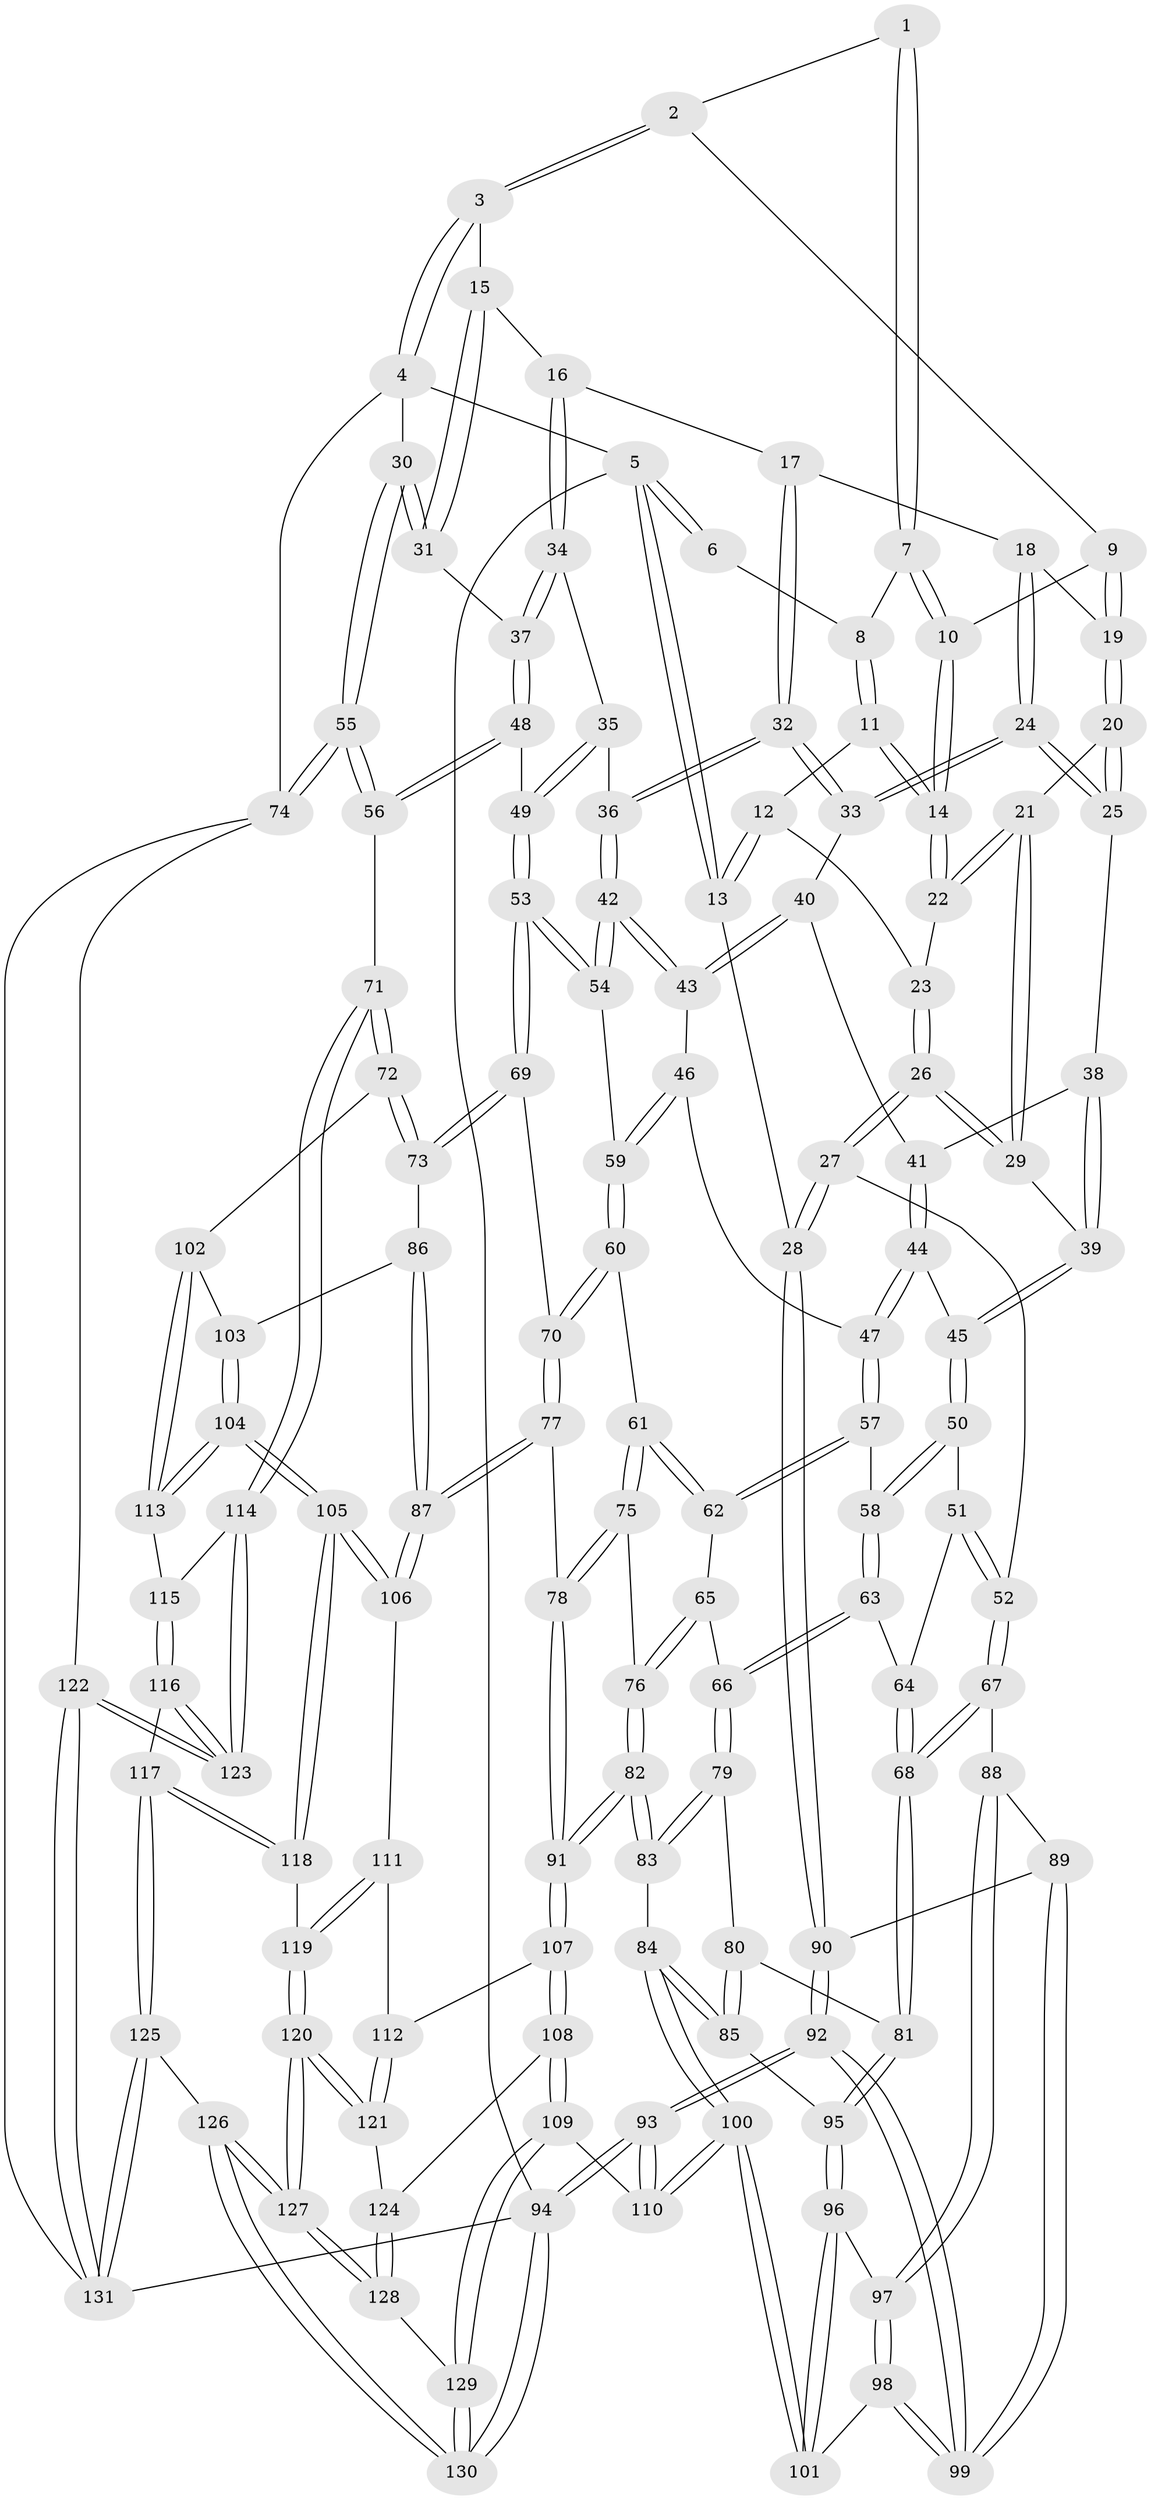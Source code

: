 // Generated by graph-tools (version 1.1) at 2025/38/03/09/25 02:38:54]
// undirected, 131 vertices, 324 edges
graph export_dot {
graph [start="1"]
  node [color=gray90,style=filled];
  1 [pos="+0.2776039069574592+0"];
  2 [pos="+0.43261782878087285+0"];
  3 [pos="+0.9305534413481268+0"];
  4 [pos="+1+0"];
  5 [pos="+0+0"];
  6 [pos="+0.05103381641592416+0"];
  7 [pos="+0.2552240987719829+0.03152834443566804"];
  8 [pos="+0.11999163093398864+0"];
  9 [pos="+0.41840043092760393+0"];
  10 [pos="+0.26125375490700653+0.05152479223810026"];
  11 [pos="+0.12972833306608883+0"];
  12 [pos="+0.11986961049031451+0.04711898450838614"];
  13 [pos="+0+0.26003513868679606"];
  14 [pos="+0.2506558709684952+0.07966880959836434"];
  15 [pos="+0.8087913780639213+0"];
  16 [pos="+0.727824533077036+0.042837206141943356"];
  17 [pos="+0.7137950214507237+0.054741178035582524"];
  18 [pos="+0.5660336240124337+0.08717646179063815"];
  19 [pos="+0.42813755311854435+0.02826527912094288"];
  20 [pos="+0.39942735506548116+0.12093614148368156"];
  21 [pos="+0.28295122685163343+0.14430014808702046"];
  22 [pos="+0.25322674131516054+0.10962570410066776"];
  23 [pos="+0.14950204672281908+0.11300239359046294"];
  24 [pos="+0.4969976042091375+0.2142797405505829"];
  25 [pos="+0.42165960337735936+0.1567797098439302"];
  26 [pos="+0.08180816898545998+0.24409535077418726"];
  27 [pos="+0+0.32857994296509946"];
  28 [pos="+0+0.3191681094808352"];
  29 [pos="+0.24218324616516268+0.2547242630327233"];
  30 [pos="+1+0.07083715668423023"];
  31 [pos="+0.8458675126593929+0.268789195122283"];
  32 [pos="+0.610888829968703+0.2482837873817566"];
  33 [pos="+0.5023563986544957+0.22307548613500414"];
  34 [pos="+0.7654755652512214+0.2870462832797804"];
  35 [pos="+0.7310088418844896+0.29376162273476686"];
  36 [pos="+0.6278322389153257+0.27976040425118787"];
  37 [pos="+0.8214582834919449+0.30698193530465673"];
  38 [pos="+0.35877762635494675+0.2609080710887445"];
  39 [pos="+0.25567675206515766+0.2728159741911367"];
  40 [pos="+0.48773690565405625+0.2510185852831132"];
  41 [pos="+0.4115771109430831+0.30856561774139546"];
  42 [pos="+0.6018686348821635+0.3966444253864198"];
  43 [pos="+0.5021302670120479+0.3497690356277302"];
  44 [pos="+0.40325122830535015+0.346200920100901"];
  45 [pos="+0.2702070714066976+0.34621255964561193"];
  46 [pos="+0.43681770345716003+0.3883715567050637"];
  47 [pos="+0.4263188764152685+0.3918702794300948"];
  48 [pos="+0.8486829292235756+0.37147580120368134"];
  49 [pos="+0.7010979794851916+0.45222273975893207"];
  50 [pos="+0.26420561751542243+0.3710950068906554"];
  51 [pos="+0.24104098177384042+0.39036195240513016"];
  52 [pos="+0+0.4095401102520597"];
  53 [pos="+0.6881665958274917+0.4641374771165513"];
  54 [pos="+0.6056987025235891+0.4172233153759425"];
  55 [pos="+1+0.551066140520318"];
  56 [pos="+1+0.5514953412196373"];
  57 [pos="+0.420176122213265+0.41737294911754236"];
  58 [pos="+0.33103641293687325+0.43942890920261257"];
  59 [pos="+0.5861250838066504+0.43190164673289483"];
  60 [pos="+0.5203222415388941+0.49762971901821557"];
  61 [pos="+0.5151136049566413+0.5003524266121925"];
  62 [pos="+0.45403110572870525+0.48510802257467334"];
  63 [pos="+0.32015578602573913+0.5213979378171731"];
  64 [pos="+0.2294614242655378+0.4615951539064505"];
  65 [pos="+0.41271011234541294+0.5230338970260059"];
  66 [pos="+0.3239319649387152+0.5384019638500772"];
  67 [pos="+0.1339169387745283+0.5657246779477103"];
  68 [pos="+0.13637651331186723+0.5665230335816642"];
  69 [pos="+0.709133049928009+0.532822478141128"];
  70 [pos="+0.5983284609319025+0.5559965420960301"];
  71 [pos="+1+0.5724356268406696"];
  72 [pos="+0.8593648638537613+0.5986480282715506"];
  73 [pos="+0.7097491818174494+0.5337864772375839"];
  74 [pos="+1+0.8352040399709485"];
  75 [pos="+0.5143659498439559+0.5233961253287767"];
  76 [pos="+0.436608870280963+0.6078447946945392"];
  77 [pos="+0.5585839286697764+0.6500043643792015"];
  78 [pos="+0.5406046551145093+0.6499029818907152"];
  79 [pos="+0.32208970643777396+0.5420204276023124"];
  80 [pos="+0.27337563033079076+0.5625790715170929"];
  81 [pos="+0.1598155822684134+0.5845225551697243"];
  82 [pos="+0.43237191678157705+0.6823375258601494"];
  83 [pos="+0.3703587393173296+0.655709046099066"];
  84 [pos="+0.3072022886504464+0.6762192267797555"];
  85 [pos="+0.29287461933559034+0.6640532296095639"];
  86 [pos="+0.6460228769555466+0.6478426326157055"];
  87 [pos="+0.6127623682106935+0.6654562898473666"];
  88 [pos="+0.08607771331856616+0.6196689279068239"];
  89 [pos="+0.0628063660321539+0.6374061835377395"];
  90 [pos="+0+0.6055409719025656"];
  91 [pos="+0.4513012208319473+0.7020405759664211"];
  92 [pos="+0+1"];
  93 [pos="+0+1"];
  94 [pos="+0+1"];
  95 [pos="+0.1707678214833798+0.6123966050556101"];
  96 [pos="+0.17802044139127102+0.681948236091835"];
  97 [pos="+0.09277309452982724+0.7138737235146815"];
  98 [pos="+0.07934475233664762+0.7322126308733717"];
  99 [pos="+0+0.78101823637509"];
  100 [pos="+0.22909881291717776+0.8015916087782009"];
  101 [pos="+0.20534878145158256+0.760146094119228"];
  102 [pos="+0.7939704262639119+0.6732652724401954"];
  103 [pos="+0.6744112499410223+0.6638765816290744"];
  104 [pos="+0.7357993579283164+0.7644116375772472"];
  105 [pos="+0.7084275892020082+0.7829403149427774"];
  106 [pos="+0.6233578292268999+0.7192907393657555"];
  107 [pos="+0.4491219704544611+0.7677735580039231"];
  108 [pos="+0.43885221049225626+0.7838256638899903"];
  109 [pos="+0.305821630966659+0.8439960506208763"];
  110 [pos="+0.23199863814365054+0.8229275697211692"];
  111 [pos="+0.5803750991443898+0.7868332987975868"];
  112 [pos="+0.5270096472938254+0.7888233031972302"];
  113 [pos="+0.756324803281187+0.7575983112642354"];
  114 [pos="+0.8773765637375148+0.80411654184864"];
  115 [pos="+0.7596093922255917+0.760108635545199"];
  116 [pos="+0.8158485099279297+0.9179255806596824"];
  117 [pos="+0.7369937551182071+0.9112706811035718"];
  118 [pos="+0.6737226310598516+0.8581680372141933"];
  119 [pos="+0.6594581830892597+0.8609549657670793"];
  120 [pos="+0.6063886280630384+0.9064771266278903"];
  121 [pos="+0.5732021209190445+0.8908750881681409"];
  122 [pos="+0.8684232631295851+0.9350661006959522"];
  123 [pos="+0.8681472712765491+0.9347249943015348"];
  124 [pos="+0.4766201475608275+0.8879680893777221"];
  125 [pos="+0.5817038825575928+1"];
  126 [pos="+0.5585484542336855+1"];
  127 [pos="+0.5516221395446839+1"];
  128 [pos="+0.4628062165204931+0.9678281760596222"];
  129 [pos="+0.33692895144918816+0.9246286309748949"];
  130 [pos="+0.24365793982359804+1"];
  131 [pos="+0.8609112624684446+1"];
  1 -- 2;
  1 -- 7;
  1 -- 7;
  2 -- 3;
  2 -- 3;
  2 -- 9;
  3 -- 4;
  3 -- 4;
  3 -- 15;
  4 -- 5;
  4 -- 30;
  4 -- 74;
  5 -- 6;
  5 -- 6;
  5 -- 13;
  5 -- 13;
  5 -- 94;
  6 -- 8;
  7 -- 8;
  7 -- 10;
  7 -- 10;
  8 -- 11;
  8 -- 11;
  9 -- 10;
  9 -- 19;
  9 -- 19;
  10 -- 14;
  10 -- 14;
  11 -- 12;
  11 -- 14;
  11 -- 14;
  12 -- 13;
  12 -- 13;
  12 -- 23;
  13 -- 28;
  14 -- 22;
  14 -- 22;
  15 -- 16;
  15 -- 31;
  15 -- 31;
  16 -- 17;
  16 -- 34;
  16 -- 34;
  17 -- 18;
  17 -- 32;
  17 -- 32;
  18 -- 19;
  18 -- 24;
  18 -- 24;
  19 -- 20;
  19 -- 20;
  20 -- 21;
  20 -- 25;
  20 -- 25;
  21 -- 22;
  21 -- 22;
  21 -- 29;
  21 -- 29;
  22 -- 23;
  23 -- 26;
  23 -- 26;
  24 -- 25;
  24 -- 25;
  24 -- 33;
  24 -- 33;
  25 -- 38;
  26 -- 27;
  26 -- 27;
  26 -- 29;
  26 -- 29;
  27 -- 28;
  27 -- 28;
  27 -- 52;
  28 -- 90;
  28 -- 90;
  29 -- 39;
  30 -- 31;
  30 -- 31;
  30 -- 55;
  30 -- 55;
  31 -- 37;
  32 -- 33;
  32 -- 33;
  32 -- 36;
  32 -- 36;
  33 -- 40;
  34 -- 35;
  34 -- 37;
  34 -- 37;
  35 -- 36;
  35 -- 49;
  35 -- 49;
  36 -- 42;
  36 -- 42;
  37 -- 48;
  37 -- 48;
  38 -- 39;
  38 -- 39;
  38 -- 41;
  39 -- 45;
  39 -- 45;
  40 -- 41;
  40 -- 43;
  40 -- 43;
  41 -- 44;
  41 -- 44;
  42 -- 43;
  42 -- 43;
  42 -- 54;
  42 -- 54;
  43 -- 46;
  44 -- 45;
  44 -- 47;
  44 -- 47;
  45 -- 50;
  45 -- 50;
  46 -- 47;
  46 -- 59;
  46 -- 59;
  47 -- 57;
  47 -- 57;
  48 -- 49;
  48 -- 56;
  48 -- 56;
  49 -- 53;
  49 -- 53;
  50 -- 51;
  50 -- 58;
  50 -- 58;
  51 -- 52;
  51 -- 52;
  51 -- 64;
  52 -- 67;
  52 -- 67;
  53 -- 54;
  53 -- 54;
  53 -- 69;
  53 -- 69;
  54 -- 59;
  55 -- 56;
  55 -- 56;
  55 -- 74;
  55 -- 74;
  56 -- 71;
  57 -- 58;
  57 -- 62;
  57 -- 62;
  58 -- 63;
  58 -- 63;
  59 -- 60;
  59 -- 60;
  60 -- 61;
  60 -- 70;
  60 -- 70;
  61 -- 62;
  61 -- 62;
  61 -- 75;
  61 -- 75;
  62 -- 65;
  63 -- 64;
  63 -- 66;
  63 -- 66;
  64 -- 68;
  64 -- 68;
  65 -- 66;
  65 -- 76;
  65 -- 76;
  66 -- 79;
  66 -- 79;
  67 -- 68;
  67 -- 68;
  67 -- 88;
  68 -- 81;
  68 -- 81;
  69 -- 70;
  69 -- 73;
  69 -- 73;
  70 -- 77;
  70 -- 77;
  71 -- 72;
  71 -- 72;
  71 -- 114;
  71 -- 114;
  72 -- 73;
  72 -- 73;
  72 -- 102;
  73 -- 86;
  74 -- 122;
  74 -- 131;
  75 -- 76;
  75 -- 78;
  75 -- 78;
  76 -- 82;
  76 -- 82;
  77 -- 78;
  77 -- 87;
  77 -- 87;
  78 -- 91;
  78 -- 91;
  79 -- 80;
  79 -- 83;
  79 -- 83;
  80 -- 81;
  80 -- 85;
  80 -- 85;
  81 -- 95;
  81 -- 95;
  82 -- 83;
  82 -- 83;
  82 -- 91;
  82 -- 91;
  83 -- 84;
  84 -- 85;
  84 -- 85;
  84 -- 100;
  84 -- 100;
  85 -- 95;
  86 -- 87;
  86 -- 87;
  86 -- 103;
  87 -- 106;
  87 -- 106;
  88 -- 89;
  88 -- 97;
  88 -- 97;
  89 -- 90;
  89 -- 99;
  89 -- 99;
  90 -- 92;
  90 -- 92;
  91 -- 107;
  91 -- 107;
  92 -- 93;
  92 -- 93;
  92 -- 99;
  92 -- 99;
  93 -- 94;
  93 -- 94;
  93 -- 110;
  93 -- 110;
  94 -- 130;
  94 -- 130;
  94 -- 131;
  95 -- 96;
  95 -- 96;
  96 -- 97;
  96 -- 101;
  96 -- 101;
  97 -- 98;
  97 -- 98;
  98 -- 99;
  98 -- 99;
  98 -- 101;
  100 -- 101;
  100 -- 101;
  100 -- 110;
  100 -- 110;
  102 -- 103;
  102 -- 113;
  102 -- 113;
  103 -- 104;
  103 -- 104;
  104 -- 105;
  104 -- 105;
  104 -- 113;
  104 -- 113;
  105 -- 106;
  105 -- 106;
  105 -- 118;
  105 -- 118;
  106 -- 111;
  107 -- 108;
  107 -- 108;
  107 -- 112;
  108 -- 109;
  108 -- 109;
  108 -- 124;
  109 -- 110;
  109 -- 129;
  109 -- 129;
  111 -- 112;
  111 -- 119;
  111 -- 119;
  112 -- 121;
  112 -- 121;
  113 -- 115;
  114 -- 115;
  114 -- 123;
  114 -- 123;
  115 -- 116;
  115 -- 116;
  116 -- 117;
  116 -- 123;
  116 -- 123;
  117 -- 118;
  117 -- 118;
  117 -- 125;
  117 -- 125;
  118 -- 119;
  119 -- 120;
  119 -- 120;
  120 -- 121;
  120 -- 121;
  120 -- 127;
  120 -- 127;
  121 -- 124;
  122 -- 123;
  122 -- 123;
  122 -- 131;
  122 -- 131;
  124 -- 128;
  124 -- 128;
  125 -- 126;
  125 -- 131;
  125 -- 131;
  126 -- 127;
  126 -- 127;
  126 -- 130;
  126 -- 130;
  127 -- 128;
  127 -- 128;
  128 -- 129;
  129 -- 130;
  129 -- 130;
}
